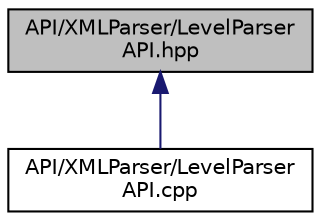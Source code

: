 digraph "API/XMLParser/LevelParserAPI.hpp"
{
 // LATEX_PDF_SIZE
  edge [fontname="Helvetica",fontsize="10",labelfontname="Helvetica",labelfontsize="10"];
  node [fontname="Helvetica",fontsize="10",shape=record];
  Node1 [label="API/XMLParser/LevelParser\lAPI.hpp",height=0.2,width=0.4,color="black", fillcolor="grey75", style="filled", fontcolor="black",tooltip=" "];
  Node1 -> Node2 [dir="back",color="midnightblue",fontsize="10",style="solid",fontname="Helvetica"];
  Node2 [label="API/XMLParser/LevelParser\lAPI.cpp",height=0.2,width=0.4,color="black", fillcolor="white", style="filled",URL="$_level_parser_a_p_i_8cpp.html",tooltip=" "];
}

